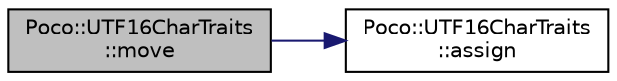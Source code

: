 digraph "Poco::UTF16CharTraits::move"
{
 // LATEX_PDF_SIZE
  edge [fontname="Helvetica",fontsize="10",labelfontname="Helvetica",labelfontsize="10"];
  node [fontname="Helvetica",fontsize="10",shape=record];
  rankdir="LR";
  Node1 [label="Poco::UTF16CharTraits\l::move",height=0.2,width=0.4,color="black", fillcolor="grey75", style="filled", fontcolor="black",tooltip=" "];
  Node1 -> Node2 [color="midnightblue",fontsize="10",style="solid"];
  Node2 [label="Poco::UTF16CharTraits\l::assign",height=0.2,width=0.4,color="black", fillcolor="white", style="filled",URL="$structPoco_1_1UTF16CharTraits.html#af0e0b31ba3cdca01fd660102f1eba38f",tooltip=" "];
}
